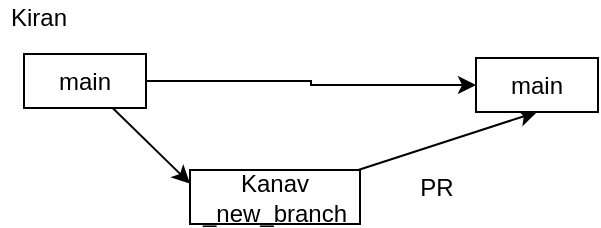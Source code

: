 <mxfile>
    <diagram id="6zF3cPoYBBMaw3k12h9Y" name="Page-1">
        <mxGraphModel dx="658" dy="529" grid="0" gridSize="10" guides="1" tooltips="1" connect="1" arrows="1" fold="1" page="1" pageScale="1" pageWidth="827" pageHeight="1169" math="0" shadow="0">
            <root>
                <mxCell id="0"/>
                <mxCell id="1" parent="0"/>
                <mxCell id="5" style="edgeStyle=orthogonalEdgeStyle;rounded=0;orthogonalLoop=1;jettySize=auto;html=1;entryX=0;entryY=0.5;entryDx=0;entryDy=0;" edge="1" parent="1" source="2" target="10">
                    <mxGeometry relative="1" as="geometry">
                        <mxPoint x="283.667" y="190.5" as="targetPoint"/>
                    </mxGeometry>
                </mxCell>
                <mxCell id="6" style="rounded=0;orthogonalLoop=1;jettySize=auto;html=1;entryX=0;entryY=0.25;entryDx=0;entryDy=0;" edge="1" parent="1" source="2" target="3">
                    <mxGeometry relative="1" as="geometry"/>
                </mxCell>
                <mxCell id="2" value="main" style="rounded=0;whiteSpace=wrap;html=1;" vertex="1" parent="1">
                    <mxGeometry x="109" y="177" width="61" height="27" as="geometry"/>
                </mxCell>
                <mxCell id="8" style="edgeStyle=none;rounded=0;orthogonalLoop=1;jettySize=auto;html=1;entryX=0.5;entryY=1;entryDx=0;entryDy=0;" edge="1" parent="1" source="3" target="10">
                    <mxGeometry relative="1" as="geometry">
                        <mxPoint x="331.667" y="248.5" as="targetPoint"/>
                    </mxGeometry>
                </mxCell>
                <mxCell id="3" value="Kanav&lt;br&gt;_new_branch" style="rounded=0;whiteSpace=wrap;html=1;" vertex="1" parent="1">
                    <mxGeometry x="192" y="235" width="85" height="27" as="geometry"/>
                </mxCell>
                <mxCell id="4" value="Kiran" style="text;html=1;align=center;verticalAlign=middle;resizable=0;points=[];autosize=1;" vertex="1" parent="1">
                    <mxGeometry x="97" y="150" width="38" height="17" as="geometry"/>
                </mxCell>
                <mxCell id="10" value="main" style="rounded=0;whiteSpace=wrap;html=1;" vertex="1" parent="1">
                    <mxGeometry x="335" y="179" width="61" height="27" as="geometry"/>
                </mxCell>
                <mxCell id="11" value="PR" style="text;html=1;align=center;verticalAlign=middle;resizable=0;points=[];autosize=1;" vertex="1" parent="1">
                    <mxGeometry x="301" y="235" width="27" height="17" as="geometry"/>
                </mxCell>
            </root>
        </mxGraphModel>
    </diagram>
</mxfile>